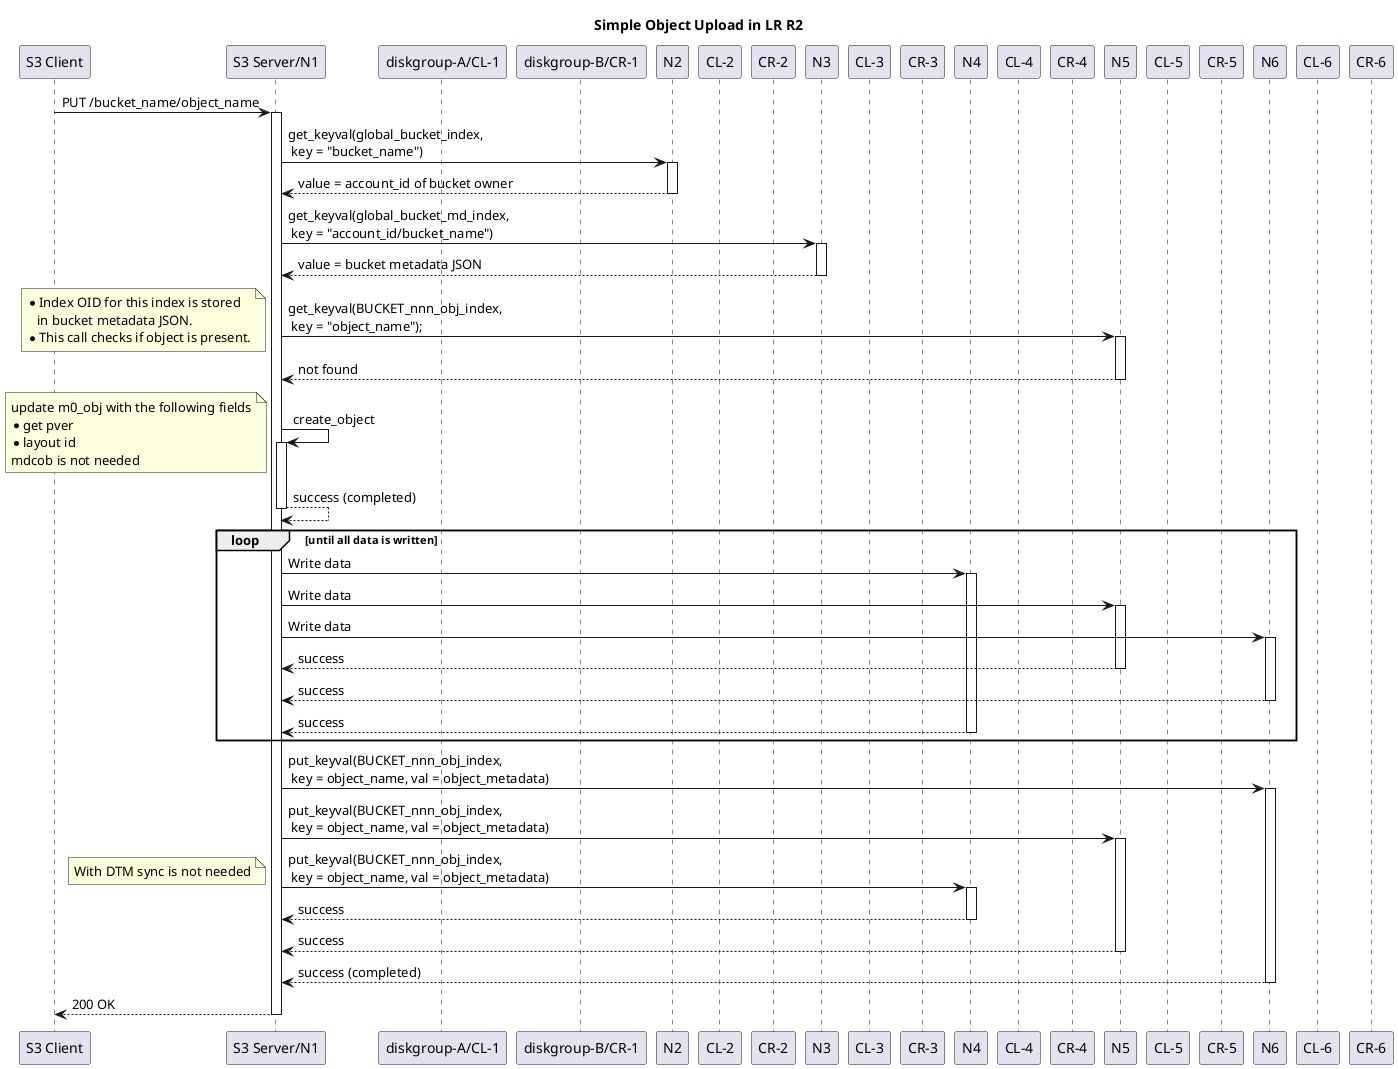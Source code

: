 @startuml

title Simple Object Upload in LR R2

participant "S3 Client" as client
participant "S3 Server/N1" as N1
participant "diskgroup-A/CL-1" as CL_1
participant "diskgroup-B/CR-1" as CR_1
participant "N2" as N2
participant "CL-2" as CL_2
participant "CR-2" as CR_2
participant "N3" as N3
participant "CL-3" as CL_3
participant "CR-3" as CR_3
participant "N4" as N4
participant "CL-4" as CL_4
participant "CR-4" as CR_4
participant "N5" as N5
participant "CL-5" as CL_5
participant "CR-5" as CR_5
participant "N6" as N6
participant "CL-6" as CL_6
participant "CR-6" as CR_6


autoactivate on

client -> N1: PUT /bucket_name/object_name

N1 -> N2: get_keyval(global_bucket_index,\n key = "bucket_name")
N2 --> N1: value = account_id of bucket owner

N1 -> N3: get_keyval(global_bucket_md_index,\n key = "account_id/bucket_name")
N3 --> N1: value = bucket metadata JSON

N1 -> N5: get_keyval(BUCKET_nnn_obj_index,\n key = "object_name");
note left
   * Index OID for this index is stored
      in bucket metadata JSON.
   * This call checks if object is present.
end note
N5 --> N1: not found

N1 -> N1: create_object
note left
  update m0_obj with the following fields
  * get pver
  * layout id
  mdcob is not needed
end note
N1 --> N1: success (completed)

loop until all data is written
  N1 -> N4: Write data
  N1 -> N5: Write data
  N1 -> N6: Write data

  N5 --> N1: success
  N6 --> N1: success
  N4 --> N1: success
end

N1 -> N6: put_keyval(BUCKET_nnn_obj_index,\n key = object_name, val = object_metadata)
N1 -> N5: put_keyval(BUCKET_nnn_obj_index,\n key = object_name, val = object_metadata)
N1 -> N4: put_keyval(BUCKET_nnn_obj_index,\n key = object_name, val = object_metadata)
note left
  With DTM sync is not needed
end note
N4 --> N1: success
N5 --> N1: success
N6 --> N1: success (completed)

N1 --> client: 200 OK

@enduml
